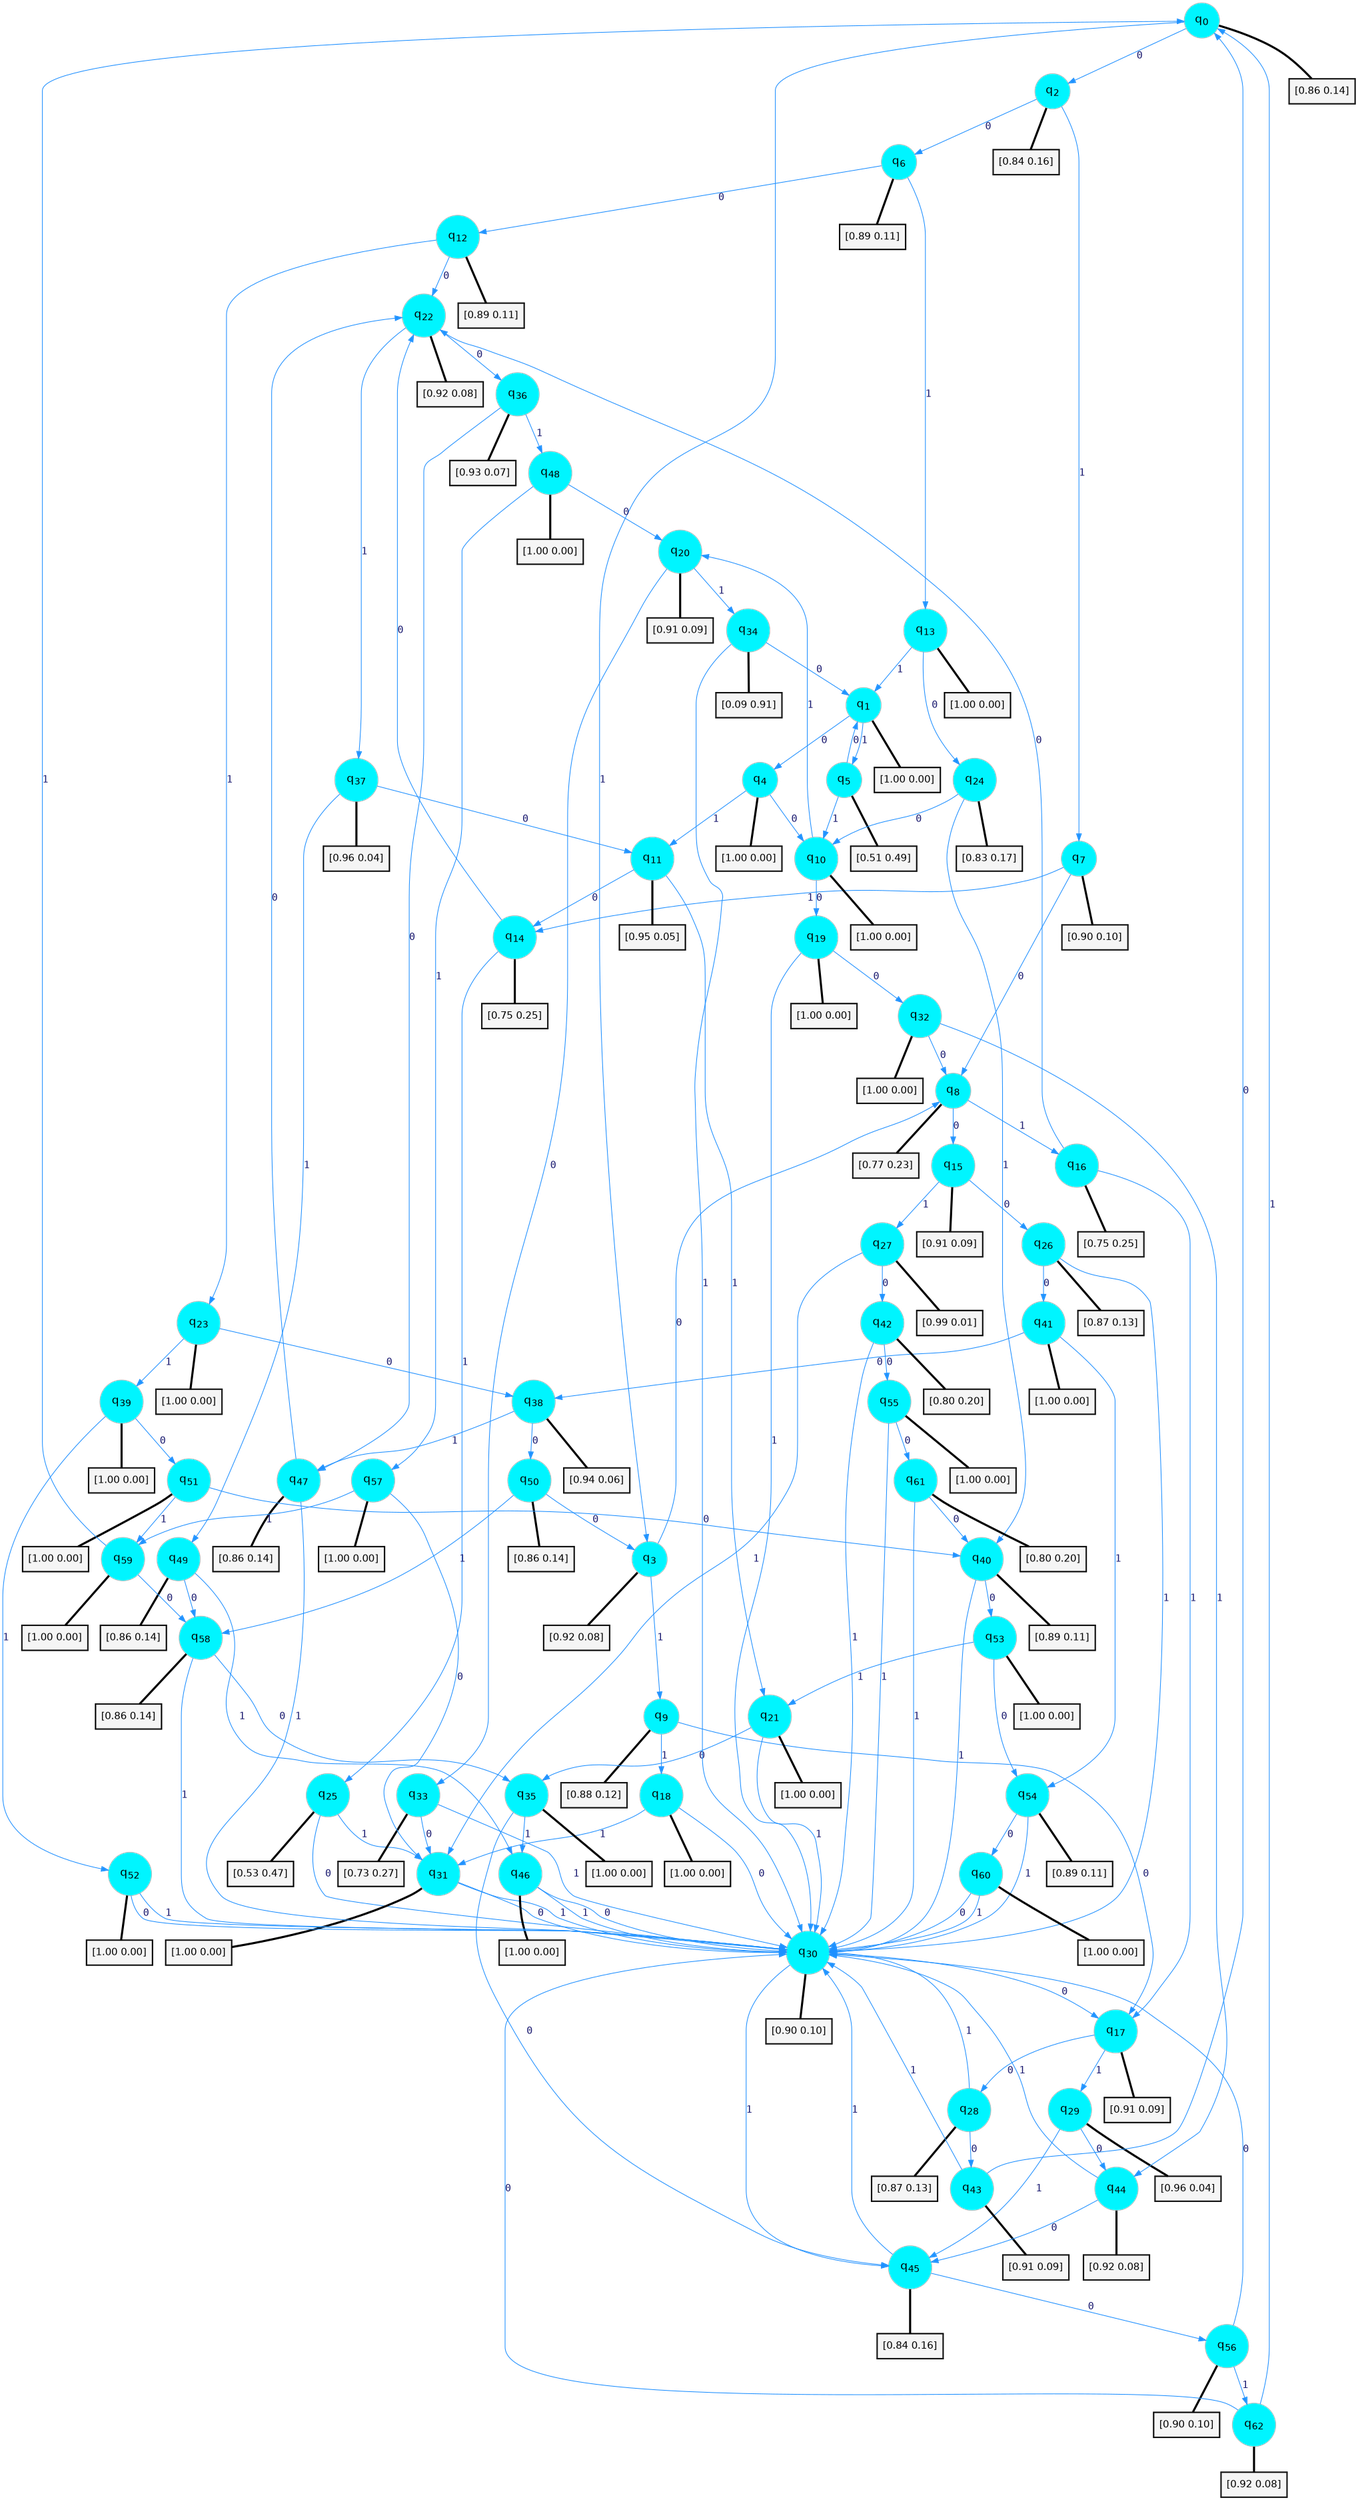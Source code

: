digraph G {
graph [
bgcolor=transparent, dpi=300, rankdir=TD, size="40,25"];
node [
color=gray, fillcolor=turquoise1, fontcolor=black, fontname=Helvetica, fontsize=16, fontweight=bold, shape=circle, style=filled];
edge [
arrowsize=1, color=dodgerblue1, fontcolor=midnightblue, fontname=courier, fontweight=bold, penwidth=1, style=solid, weight=20];
0[label=<q<SUB>0</SUB>>];
1[label=<q<SUB>1</SUB>>];
2[label=<q<SUB>2</SUB>>];
3[label=<q<SUB>3</SUB>>];
4[label=<q<SUB>4</SUB>>];
5[label=<q<SUB>5</SUB>>];
6[label=<q<SUB>6</SUB>>];
7[label=<q<SUB>7</SUB>>];
8[label=<q<SUB>8</SUB>>];
9[label=<q<SUB>9</SUB>>];
10[label=<q<SUB>10</SUB>>];
11[label=<q<SUB>11</SUB>>];
12[label=<q<SUB>12</SUB>>];
13[label=<q<SUB>13</SUB>>];
14[label=<q<SUB>14</SUB>>];
15[label=<q<SUB>15</SUB>>];
16[label=<q<SUB>16</SUB>>];
17[label=<q<SUB>17</SUB>>];
18[label=<q<SUB>18</SUB>>];
19[label=<q<SUB>19</SUB>>];
20[label=<q<SUB>20</SUB>>];
21[label=<q<SUB>21</SUB>>];
22[label=<q<SUB>22</SUB>>];
23[label=<q<SUB>23</SUB>>];
24[label=<q<SUB>24</SUB>>];
25[label=<q<SUB>25</SUB>>];
26[label=<q<SUB>26</SUB>>];
27[label=<q<SUB>27</SUB>>];
28[label=<q<SUB>28</SUB>>];
29[label=<q<SUB>29</SUB>>];
30[label=<q<SUB>30</SUB>>];
31[label=<q<SUB>31</SUB>>];
32[label=<q<SUB>32</SUB>>];
33[label=<q<SUB>33</SUB>>];
34[label=<q<SUB>34</SUB>>];
35[label=<q<SUB>35</SUB>>];
36[label=<q<SUB>36</SUB>>];
37[label=<q<SUB>37</SUB>>];
38[label=<q<SUB>38</SUB>>];
39[label=<q<SUB>39</SUB>>];
40[label=<q<SUB>40</SUB>>];
41[label=<q<SUB>41</SUB>>];
42[label=<q<SUB>42</SUB>>];
43[label=<q<SUB>43</SUB>>];
44[label=<q<SUB>44</SUB>>];
45[label=<q<SUB>45</SUB>>];
46[label=<q<SUB>46</SUB>>];
47[label=<q<SUB>47</SUB>>];
48[label=<q<SUB>48</SUB>>];
49[label=<q<SUB>49</SUB>>];
50[label=<q<SUB>50</SUB>>];
51[label=<q<SUB>51</SUB>>];
52[label=<q<SUB>52</SUB>>];
53[label=<q<SUB>53</SUB>>];
54[label=<q<SUB>54</SUB>>];
55[label=<q<SUB>55</SUB>>];
56[label=<q<SUB>56</SUB>>];
57[label=<q<SUB>57</SUB>>];
58[label=<q<SUB>58</SUB>>];
59[label=<q<SUB>59</SUB>>];
60[label=<q<SUB>60</SUB>>];
61[label=<q<SUB>61</SUB>>];
62[label=<q<SUB>62</SUB>>];
63[label="[0.86 0.14]", shape=box,fontcolor=black, fontname=Helvetica, fontsize=14, penwidth=2, fillcolor=whitesmoke,color=black];
64[label="[1.00 0.00]", shape=box,fontcolor=black, fontname=Helvetica, fontsize=14, penwidth=2, fillcolor=whitesmoke,color=black];
65[label="[0.84 0.16]", shape=box,fontcolor=black, fontname=Helvetica, fontsize=14, penwidth=2, fillcolor=whitesmoke,color=black];
66[label="[0.92 0.08]", shape=box,fontcolor=black, fontname=Helvetica, fontsize=14, penwidth=2, fillcolor=whitesmoke,color=black];
67[label="[1.00 0.00]", shape=box,fontcolor=black, fontname=Helvetica, fontsize=14, penwidth=2, fillcolor=whitesmoke,color=black];
68[label="[0.51 0.49]", shape=box,fontcolor=black, fontname=Helvetica, fontsize=14, penwidth=2, fillcolor=whitesmoke,color=black];
69[label="[0.89 0.11]", shape=box,fontcolor=black, fontname=Helvetica, fontsize=14, penwidth=2, fillcolor=whitesmoke,color=black];
70[label="[0.90 0.10]", shape=box,fontcolor=black, fontname=Helvetica, fontsize=14, penwidth=2, fillcolor=whitesmoke,color=black];
71[label="[0.77 0.23]", shape=box,fontcolor=black, fontname=Helvetica, fontsize=14, penwidth=2, fillcolor=whitesmoke,color=black];
72[label="[0.88 0.12]", shape=box,fontcolor=black, fontname=Helvetica, fontsize=14, penwidth=2, fillcolor=whitesmoke,color=black];
73[label="[1.00 0.00]", shape=box,fontcolor=black, fontname=Helvetica, fontsize=14, penwidth=2, fillcolor=whitesmoke,color=black];
74[label="[0.95 0.05]", shape=box,fontcolor=black, fontname=Helvetica, fontsize=14, penwidth=2, fillcolor=whitesmoke,color=black];
75[label="[0.89 0.11]", shape=box,fontcolor=black, fontname=Helvetica, fontsize=14, penwidth=2, fillcolor=whitesmoke,color=black];
76[label="[1.00 0.00]", shape=box,fontcolor=black, fontname=Helvetica, fontsize=14, penwidth=2, fillcolor=whitesmoke,color=black];
77[label="[0.75 0.25]", shape=box,fontcolor=black, fontname=Helvetica, fontsize=14, penwidth=2, fillcolor=whitesmoke,color=black];
78[label="[0.91 0.09]", shape=box,fontcolor=black, fontname=Helvetica, fontsize=14, penwidth=2, fillcolor=whitesmoke,color=black];
79[label="[0.75 0.25]", shape=box,fontcolor=black, fontname=Helvetica, fontsize=14, penwidth=2, fillcolor=whitesmoke,color=black];
80[label="[0.91 0.09]", shape=box,fontcolor=black, fontname=Helvetica, fontsize=14, penwidth=2, fillcolor=whitesmoke,color=black];
81[label="[1.00 0.00]", shape=box,fontcolor=black, fontname=Helvetica, fontsize=14, penwidth=2, fillcolor=whitesmoke,color=black];
82[label="[1.00 0.00]", shape=box,fontcolor=black, fontname=Helvetica, fontsize=14, penwidth=2, fillcolor=whitesmoke,color=black];
83[label="[0.91 0.09]", shape=box,fontcolor=black, fontname=Helvetica, fontsize=14, penwidth=2, fillcolor=whitesmoke,color=black];
84[label="[1.00 0.00]", shape=box,fontcolor=black, fontname=Helvetica, fontsize=14, penwidth=2, fillcolor=whitesmoke,color=black];
85[label="[0.92 0.08]", shape=box,fontcolor=black, fontname=Helvetica, fontsize=14, penwidth=2, fillcolor=whitesmoke,color=black];
86[label="[1.00 0.00]", shape=box,fontcolor=black, fontname=Helvetica, fontsize=14, penwidth=2, fillcolor=whitesmoke,color=black];
87[label="[0.83 0.17]", shape=box,fontcolor=black, fontname=Helvetica, fontsize=14, penwidth=2, fillcolor=whitesmoke,color=black];
88[label="[0.53 0.47]", shape=box,fontcolor=black, fontname=Helvetica, fontsize=14, penwidth=2, fillcolor=whitesmoke,color=black];
89[label="[0.87 0.13]", shape=box,fontcolor=black, fontname=Helvetica, fontsize=14, penwidth=2, fillcolor=whitesmoke,color=black];
90[label="[0.99 0.01]", shape=box,fontcolor=black, fontname=Helvetica, fontsize=14, penwidth=2, fillcolor=whitesmoke,color=black];
91[label="[0.87 0.13]", shape=box,fontcolor=black, fontname=Helvetica, fontsize=14, penwidth=2, fillcolor=whitesmoke,color=black];
92[label="[0.96 0.04]", shape=box,fontcolor=black, fontname=Helvetica, fontsize=14, penwidth=2, fillcolor=whitesmoke,color=black];
93[label="[0.90 0.10]", shape=box,fontcolor=black, fontname=Helvetica, fontsize=14, penwidth=2, fillcolor=whitesmoke,color=black];
94[label="[1.00 0.00]", shape=box,fontcolor=black, fontname=Helvetica, fontsize=14, penwidth=2, fillcolor=whitesmoke,color=black];
95[label="[1.00 0.00]", shape=box,fontcolor=black, fontname=Helvetica, fontsize=14, penwidth=2, fillcolor=whitesmoke,color=black];
96[label="[0.73 0.27]", shape=box,fontcolor=black, fontname=Helvetica, fontsize=14, penwidth=2, fillcolor=whitesmoke,color=black];
97[label="[0.09 0.91]", shape=box,fontcolor=black, fontname=Helvetica, fontsize=14, penwidth=2, fillcolor=whitesmoke,color=black];
98[label="[1.00 0.00]", shape=box,fontcolor=black, fontname=Helvetica, fontsize=14, penwidth=2, fillcolor=whitesmoke,color=black];
99[label="[0.93 0.07]", shape=box,fontcolor=black, fontname=Helvetica, fontsize=14, penwidth=2, fillcolor=whitesmoke,color=black];
100[label="[0.96 0.04]", shape=box,fontcolor=black, fontname=Helvetica, fontsize=14, penwidth=2, fillcolor=whitesmoke,color=black];
101[label="[0.94 0.06]", shape=box,fontcolor=black, fontname=Helvetica, fontsize=14, penwidth=2, fillcolor=whitesmoke,color=black];
102[label="[1.00 0.00]", shape=box,fontcolor=black, fontname=Helvetica, fontsize=14, penwidth=2, fillcolor=whitesmoke,color=black];
103[label="[0.89 0.11]", shape=box,fontcolor=black, fontname=Helvetica, fontsize=14, penwidth=2, fillcolor=whitesmoke,color=black];
104[label="[1.00 0.00]", shape=box,fontcolor=black, fontname=Helvetica, fontsize=14, penwidth=2, fillcolor=whitesmoke,color=black];
105[label="[0.80 0.20]", shape=box,fontcolor=black, fontname=Helvetica, fontsize=14, penwidth=2, fillcolor=whitesmoke,color=black];
106[label="[0.91 0.09]", shape=box,fontcolor=black, fontname=Helvetica, fontsize=14, penwidth=2, fillcolor=whitesmoke,color=black];
107[label="[0.92 0.08]", shape=box,fontcolor=black, fontname=Helvetica, fontsize=14, penwidth=2, fillcolor=whitesmoke,color=black];
108[label="[0.84 0.16]", shape=box,fontcolor=black, fontname=Helvetica, fontsize=14, penwidth=2, fillcolor=whitesmoke,color=black];
109[label="[1.00 0.00]", shape=box,fontcolor=black, fontname=Helvetica, fontsize=14, penwidth=2, fillcolor=whitesmoke,color=black];
110[label="[0.86 0.14]", shape=box,fontcolor=black, fontname=Helvetica, fontsize=14, penwidth=2, fillcolor=whitesmoke,color=black];
111[label="[1.00 0.00]", shape=box,fontcolor=black, fontname=Helvetica, fontsize=14, penwidth=2, fillcolor=whitesmoke,color=black];
112[label="[0.86 0.14]", shape=box,fontcolor=black, fontname=Helvetica, fontsize=14, penwidth=2, fillcolor=whitesmoke,color=black];
113[label="[0.86 0.14]", shape=box,fontcolor=black, fontname=Helvetica, fontsize=14, penwidth=2, fillcolor=whitesmoke,color=black];
114[label="[1.00 0.00]", shape=box,fontcolor=black, fontname=Helvetica, fontsize=14, penwidth=2, fillcolor=whitesmoke,color=black];
115[label="[1.00 0.00]", shape=box,fontcolor=black, fontname=Helvetica, fontsize=14, penwidth=2, fillcolor=whitesmoke,color=black];
116[label="[1.00 0.00]", shape=box,fontcolor=black, fontname=Helvetica, fontsize=14, penwidth=2, fillcolor=whitesmoke,color=black];
117[label="[0.89 0.11]", shape=box,fontcolor=black, fontname=Helvetica, fontsize=14, penwidth=2, fillcolor=whitesmoke,color=black];
118[label="[1.00 0.00]", shape=box,fontcolor=black, fontname=Helvetica, fontsize=14, penwidth=2, fillcolor=whitesmoke,color=black];
119[label="[0.90 0.10]", shape=box,fontcolor=black, fontname=Helvetica, fontsize=14, penwidth=2, fillcolor=whitesmoke,color=black];
120[label="[1.00 0.00]", shape=box,fontcolor=black, fontname=Helvetica, fontsize=14, penwidth=2, fillcolor=whitesmoke,color=black];
121[label="[0.86 0.14]", shape=box,fontcolor=black, fontname=Helvetica, fontsize=14, penwidth=2, fillcolor=whitesmoke,color=black];
122[label="[1.00 0.00]", shape=box,fontcolor=black, fontname=Helvetica, fontsize=14, penwidth=2, fillcolor=whitesmoke,color=black];
123[label="[1.00 0.00]", shape=box,fontcolor=black, fontname=Helvetica, fontsize=14, penwidth=2, fillcolor=whitesmoke,color=black];
124[label="[0.80 0.20]", shape=box,fontcolor=black, fontname=Helvetica, fontsize=14, penwidth=2, fillcolor=whitesmoke,color=black];
125[label="[0.92 0.08]", shape=box,fontcolor=black, fontname=Helvetica, fontsize=14, penwidth=2, fillcolor=whitesmoke,color=black];
0->2 [label=0];
0->3 [label=1];
0->63 [arrowhead=none, penwidth=3,color=black];
1->4 [label=0];
1->5 [label=1];
1->64 [arrowhead=none, penwidth=3,color=black];
2->6 [label=0];
2->7 [label=1];
2->65 [arrowhead=none, penwidth=3,color=black];
3->8 [label=0];
3->9 [label=1];
3->66 [arrowhead=none, penwidth=3,color=black];
4->10 [label=0];
4->11 [label=1];
4->67 [arrowhead=none, penwidth=3,color=black];
5->1 [label=0];
5->10 [label=1];
5->68 [arrowhead=none, penwidth=3,color=black];
6->12 [label=0];
6->13 [label=1];
6->69 [arrowhead=none, penwidth=3,color=black];
7->8 [label=0];
7->14 [label=1];
7->70 [arrowhead=none, penwidth=3,color=black];
8->15 [label=0];
8->16 [label=1];
8->71 [arrowhead=none, penwidth=3,color=black];
9->17 [label=0];
9->18 [label=1];
9->72 [arrowhead=none, penwidth=3,color=black];
10->19 [label=0];
10->20 [label=1];
10->73 [arrowhead=none, penwidth=3,color=black];
11->14 [label=0];
11->21 [label=1];
11->74 [arrowhead=none, penwidth=3,color=black];
12->22 [label=0];
12->23 [label=1];
12->75 [arrowhead=none, penwidth=3,color=black];
13->24 [label=0];
13->1 [label=1];
13->76 [arrowhead=none, penwidth=3,color=black];
14->22 [label=0];
14->25 [label=1];
14->77 [arrowhead=none, penwidth=3,color=black];
15->26 [label=0];
15->27 [label=1];
15->78 [arrowhead=none, penwidth=3,color=black];
16->22 [label=0];
16->17 [label=1];
16->79 [arrowhead=none, penwidth=3,color=black];
17->28 [label=0];
17->29 [label=1];
17->80 [arrowhead=none, penwidth=3,color=black];
18->30 [label=0];
18->31 [label=1];
18->81 [arrowhead=none, penwidth=3,color=black];
19->32 [label=0];
19->30 [label=1];
19->82 [arrowhead=none, penwidth=3,color=black];
20->33 [label=0];
20->34 [label=1];
20->83 [arrowhead=none, penwidth=3,color=black];
21->35 [label=0];
21->30 [label=1];
21->84 [arrowhead=none, penwidth=3,color=black];
22->36 [label=0];
22->37 [label=1];
22->85 [arrowhead=none, penwidth=3,color=black];
23->38 [label=0];
23->39 [label=1];
23->86 [arrowhead=none, penwidth=3,color=black];
24->10 [label=0];
24->40 [label=1];
24->87 [arrowhead=none, penwidth=3,color=black];
25->30 [label=0];
25->31 [label=1];
25->88 [arrowhead=none, penwidth=3,color=black];
26->41 [label=0];
26->30 [label=1];
26->89 [arrowhead=none, penwidth=3,color=black];
27->42 [label=0];
27->31 [label=1];
27->90 [arrowhead=none, penwidth=3,color=black];
28->43 [label=0];
28->30 [label=1];
28->91 [arrowhead=none, penwidth=3,color=black];
29->44 [label=0];
29->45 [label=1];
29->92 [arrowhead=none, penwidth=3,color=black];
30->17 [label=0];
30->45 [label=1];
30->93 [arrowhead=none, penwidth=3,color=black];
31->30 [label=0];
31->30 [label=1];
31->94 [arrowhead=none, penwidth=3,color=black];
32->8 [label=0];
32->44 [label=1];
32->95 [arrowhead=none, penwidth=3,color=black];
33->31 [label=0];
33->30 [label=1];
33->96 [arrowhead=none, penwidth=3,color=black];
34->1 [label=0];
34->30 [label=1];
34->97 [arrowhead=none, penwidth=3,color=black];
35->45 [label=0];
35->46 [label=1];
35->98 [arrowhead=none, penwidth=3,color=black];
36->47 [label=0];
36->48 [label=1];
36->99 [arrowhead=none, penwidth=3,color=black];
37->11 [label=0];
37->49 [label=1];
37->100 [arrowhead=none, penwidth=3,color=black];
38->50 [label=0];
38->47 [label=1];
38->101 [arrowhead=none, penwidth=3,color=black];
39->51 [label=0];
39->52 [label=1];
39->102 [arrowhead=none, penwidth=3,color=black];
40->53 [label=0];
40->30 [label=1];
40->103 [arrowhead=none, penwidth=3,color=black];
41->38 [label=0];
41->54 [label=1];
41->104 [arrowhead=none, penwidth=3,color=black];
42->55 [label=0];
42->30 [label=1];
42->105 [arrowhead=none, penwidth=3,color=black];
43->0 [label=0];
43->30 [label=1];
43->106 [arrowhead=none, penwidth=3,color=black];
44->45 [label=0];
44->30 [label=1];
44->107 [arrowhead=none, penwidth=3,color=black];
45->56 [label=0];
45->30 [label=1];
45->108 [arrowhead=none, penwidth=3,color=black];
46->30 [label=0];
46->30 [label=1];
46->109 [arrowhead=none, penwidth=3,color=black];
47->22 [label=0];
47->30 [label=1];
47->110 [arrowhead=none, penwidth=3,color=black];
48->20 [label=0];
48->57 [label=1];
48->111 [arrowhead=none, penwidth=3,color=black];
49->58 [label=0];
49->46 [label=1];
49->112 [arrowhead=none, penwidth=3,color=black];
50->3 [label=0];
50->58 [label=1];
50->113 [arrowhead=none, penwidth=3,color=black];
51->40 [label=0];
51->59 [label=1];
51->114 [arrowhead=none, penwidth=3,color=black];
52->30 [label=0];
52->30 [label=1];
52->115 [arrowhead=none, penwidth=3,color=black];
53->54 [label=0];
53->21 [label=1];
53->116 [arrowhead=none, penwidth=3,color=black];
54->60 [label=0];
54->30 [label=1];
54->117 [arrowhead=none, penwidth=3,color=black];
55->61 [label=0];
55->30 [label=1];
55->118 [arrowhead=none, penwidth=3,color=black];
56->30 [label=0];
56->62 [label=1];
56->119 [arrowhead=none, penwidth=3,color=black];
57->31 [label=0];
57->59 [label=1];
57->120 [arrowhead=none, penwidth=3,color=black];
58->35 [label=0];
58->30 [label=1];
58->121 [arrowhead=none, penwidth=3,color=black];
59->58 [label=0];
59->0 [label=1];
59->122 [arrowhead=none, penwidth=3,color=black];
60->30 [label=0];
60->30 [label=1];
60->123 [arrowhead=none, penwidth=3,color=black];
61->40 [label=0];
61->30 [label=1];
61->124 [arrowhead=none, penwidth=3,color=black];
62->30 [label=0];
62->0 [label=1];
62->125 [arrowhead=none, penwidth=3,color=black];
}
